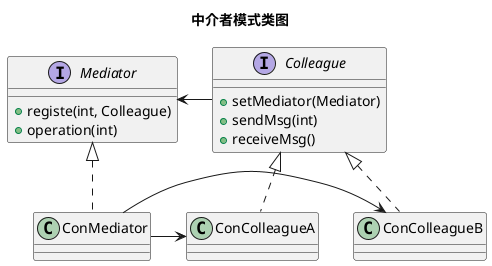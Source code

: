 @startuml
title 中介者模式类图

interface Mediator {
    + registe(int, Colleague)
    + operation(int)
}
class ConMediator
interface Colleague {
    + setMediator(Mediator)
    + sendMsg(int)
    + receiveMsg()
}
class ConColleagueA
class ConColleagueB

Mediator <|.. ConMediator
Colleague <|.. ConColleagueA
Colleague <|.. ConColleagueB

Mediator <- Colleague
ConMediator -> ConColleagueB
ConMediator -> ConColleagueA
@enduml